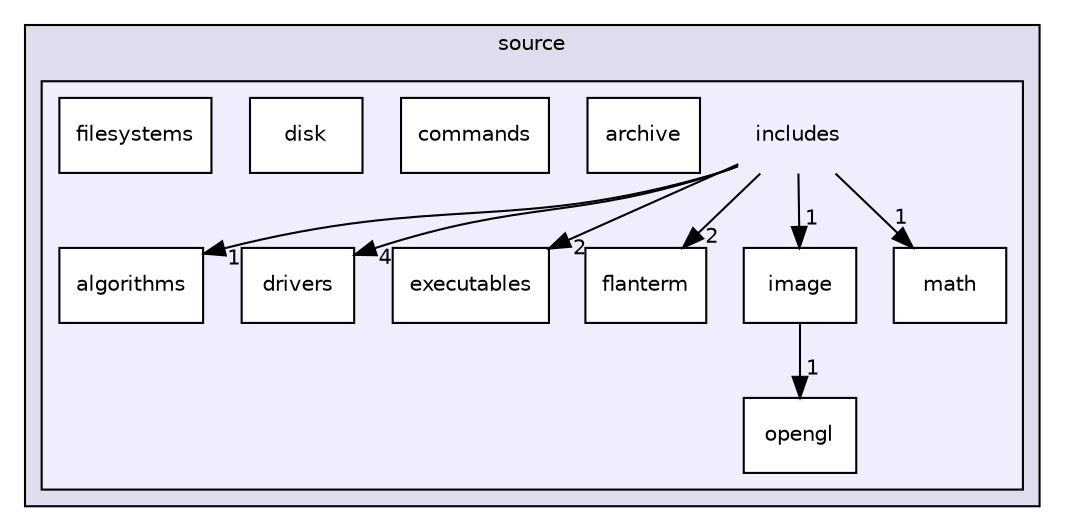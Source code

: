 digraph "source/includes" {
  compound=true
  node [ fontsize="10", fontname="Helvetica"];
  edge [ labelfontsize="10", labelfontname="Helvetica"];
  subgraph clusterdir_b2f33c71d4aa5e7af42a1ca61ff5af1b {
    graph [ bgcolor="#ddddee", pencolor="black", label="source" fontname="Helvetica", fontsize="10", URL="dir_b2f33c71d4aa5e7af42a1ca61ff5af1b.html"]
  subgraph clusterdir_c9f89f587e7e777be723ee48a3df5844 {
    graph [ bgcolor="#eeeeff", pencolor="black", label="" URL="dir_c9f89f587e7e777be723ee48a3df5844.html"];
    dir_c9f89f587e7e777be723ee48a3df5844 [shape=plaintext label="includes"];
  dir_f4ea19dae3145d7ac35840ce25c9cbc9 [shape=box label="algorithms" fillcolor="white" style="filled" URL="dir_f4ea19dae3145d7ac35840ce25c9cbc9.html"];
  dir_3738d3efc53ce83ca1d8380c3fd0e838 [shape=box label="archive" fillcolor="white" style="filled" URL="dir_3738d3efc53ce83ca1d8380c3fd0e838.html"];
  dir_36e420847b92ecd77370211a55426d1c [shape=box label="commands" fillcolor="white" style="filled" URL="dir_36e420847b92ecd77370211a55426d1c.html"];
  dir_fe5ca9be197242c696984b663d1e3e1f [shape=box label="disk" fillcolor="white" style="filled" URL="dir_fe5ca9be197242c696984b663d1e3e1f.html"];
  dir_e8258040928548e6d9572742cb28f0cc [shape=box label="drivers" fillcolor="white" style="filled" URL="dir_e8258040928548e6d9572742cb28f0cc.html"];
  dir_d6da94c49a07bf9f6f7bd1568474c670 [shape=box label="executables" fillcolor="white" style="filled" URL="dir_d6da94c49a07bf9f6f7bd1568474c670.html"];
  dir_3852ad177b5f254bda380b9f1db91cef [shape=box label="filesystems" fillcolor="white" style="filled" URL="dir_3852ad177b5f254bda380b9f1db91cef.html"];
  dir_14b811a959f2d72bb09a7e4051d1e5e1 [shape=box label="flanterm" fillcolor="white" style="filled" URL="dir_14b811a959f2d72bb09a7e4051d1e5e1.html"];
  dir_3dc92bb966dd116198e6cb79d0228109 [shape=box label="image" fillcolor="white" style="filled" URL="dir_3dc92bb966dd116198e6cb79d0228109.html"];
  dir_854e1a20a5c6356ccbf09e31b24de07d [shape=box label="math" fillcolor="white" style="filled" URL="dir_854e1a20a5c6356ccbf09e31b24de07d.html"];
  dir_ce01ad49ddb7ffec30b04cf8469eb21a [shape=box label="opengl" fillcolor="white" style="filled" URL="dir_ce01ad49ddb7ffec30b04cf8469eb21a.html"];
  }
  }
  dir_c9f89f587e7e777be723ee48a3df5844->dir_14b811a959f2d72bb09a7e4051d1e5e1 [headlabel="2", labeldistance=1.5 headhref="dir_000001_000009.html"];
  dir_c9f89f587e7e777be723ee48a3df5844->dir_3dc92bb966dd116198e6cb79d0228109 [headlabel="1", labeldistance=1.5 headhref="dir_000001_000010.html"];
  dir_c9f89f587e7e777be723ee48a3df5844->dir_854e1a20a5c6356ccbf09e31b24de07d [headlabel="1", labeldistance=1.5 headhref="dir_000001_000011.html"];
  dir_c9f89f587e7e777be723ee48a3df5844->dir_d6da94c49a07bf9f6f7bd1568474c670 [headlabel="2", labeldistance=1.5 headhref="dir_000001_000007.html"];
  dir_c9f89f587e7e777be723ee48a3df5844->dir_e8258040928548e6d9572742cb28f0cc [headlabel="4", labeldistance=1.5 headhref="dir_000001_000006.html"];
  dir_c9f89f587e7e777be723ee48a3df5844->dir_f4ea19dae3145d7ac35840ce25c9cbc9 [headlabel="1", labeldistance=1.5 headhref="dir_000001_000002.html"];
  dir_3dc92bb966dd116198e6cb79d0228109->dir_ce01ad49ddb7ffec30b04cf8469eb21a [headlabel="1", labeldistance=1.5 headhref="dir_000010_000012.html"];
}
